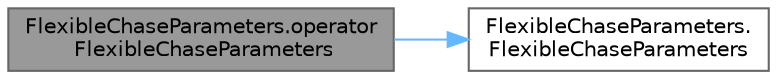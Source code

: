 digraph "FlexibleChaseParameters.operator FlexibleChaseParameters"
{
 // LATEX_PDF_SIZE
  bgcolor="transparent";
  edge [fontname=Helvetica,fontsize=10,labelfontname=Helvetica,labelfontsize=10];
  node [fontname=Helvetica,fontsize=10,shape=box,height=0.2,width=0.4];
  rankdir="LR";
  Node1 [id="Node000001",label="FlexibleChaseParameters.operator\l FlexibleChaseParameters",height=0.2,width=0.4,color="gray40", fillcolor="grey60", style="filled", fontcolor="black",tooltip=" "];
  Node1 -> Node2 [id="edge1_Node000001_Node000002",color="steelblue1",style="solid",tooltip=" "];
  Node2 [id="Node000002",label="FlexibleChaseParameters.\lFlexibleChaseParameters",height=0.2,width=0.4,color="grey40", fillcolor="white", style="filled",URL="$class_flexible_chase_parameters.html#a6b5529804d05b34e9eca1320fac5fd44",tooltip=" "];
}
